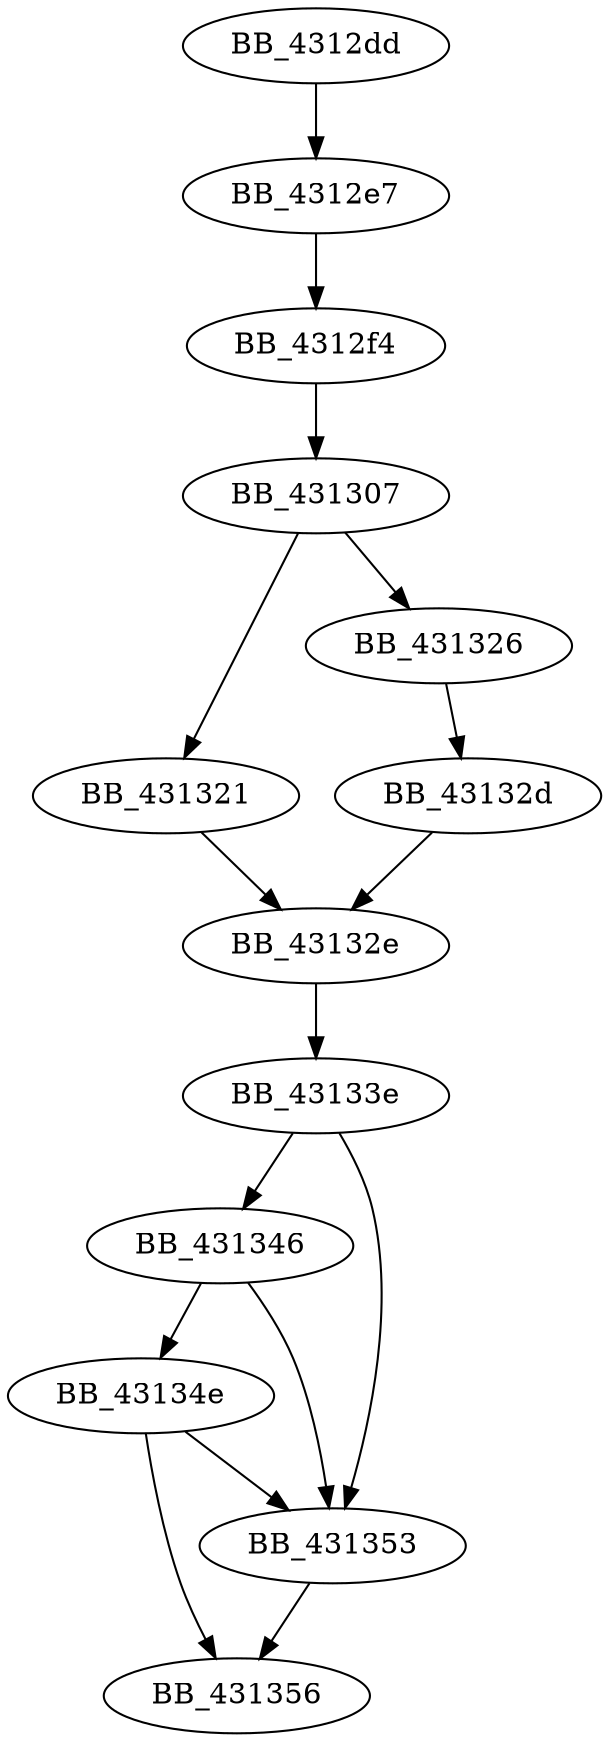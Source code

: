 DiGraph _GetLcidFromLangCountry{
BB_4312dd->BB_4312e7
BB_4312e7->BB_4312f4
BB_4312f4->BB_431307
BB_431307->BB_431321
BB_431307->BB_431326
BB_431321->BB_43132e
BB_431326->BB_43132d
BB_43132d->BB_43132e
BB_43132e->BB_43133e
BB_43133e->BB_431346
BB_43133e->BB_431353
BB_431346->BB_43134e
BB_431346->BB_431353
BB_43134e->BB_431353
BB_43134e->BB_431356
BB_431353->BB_431356
}
